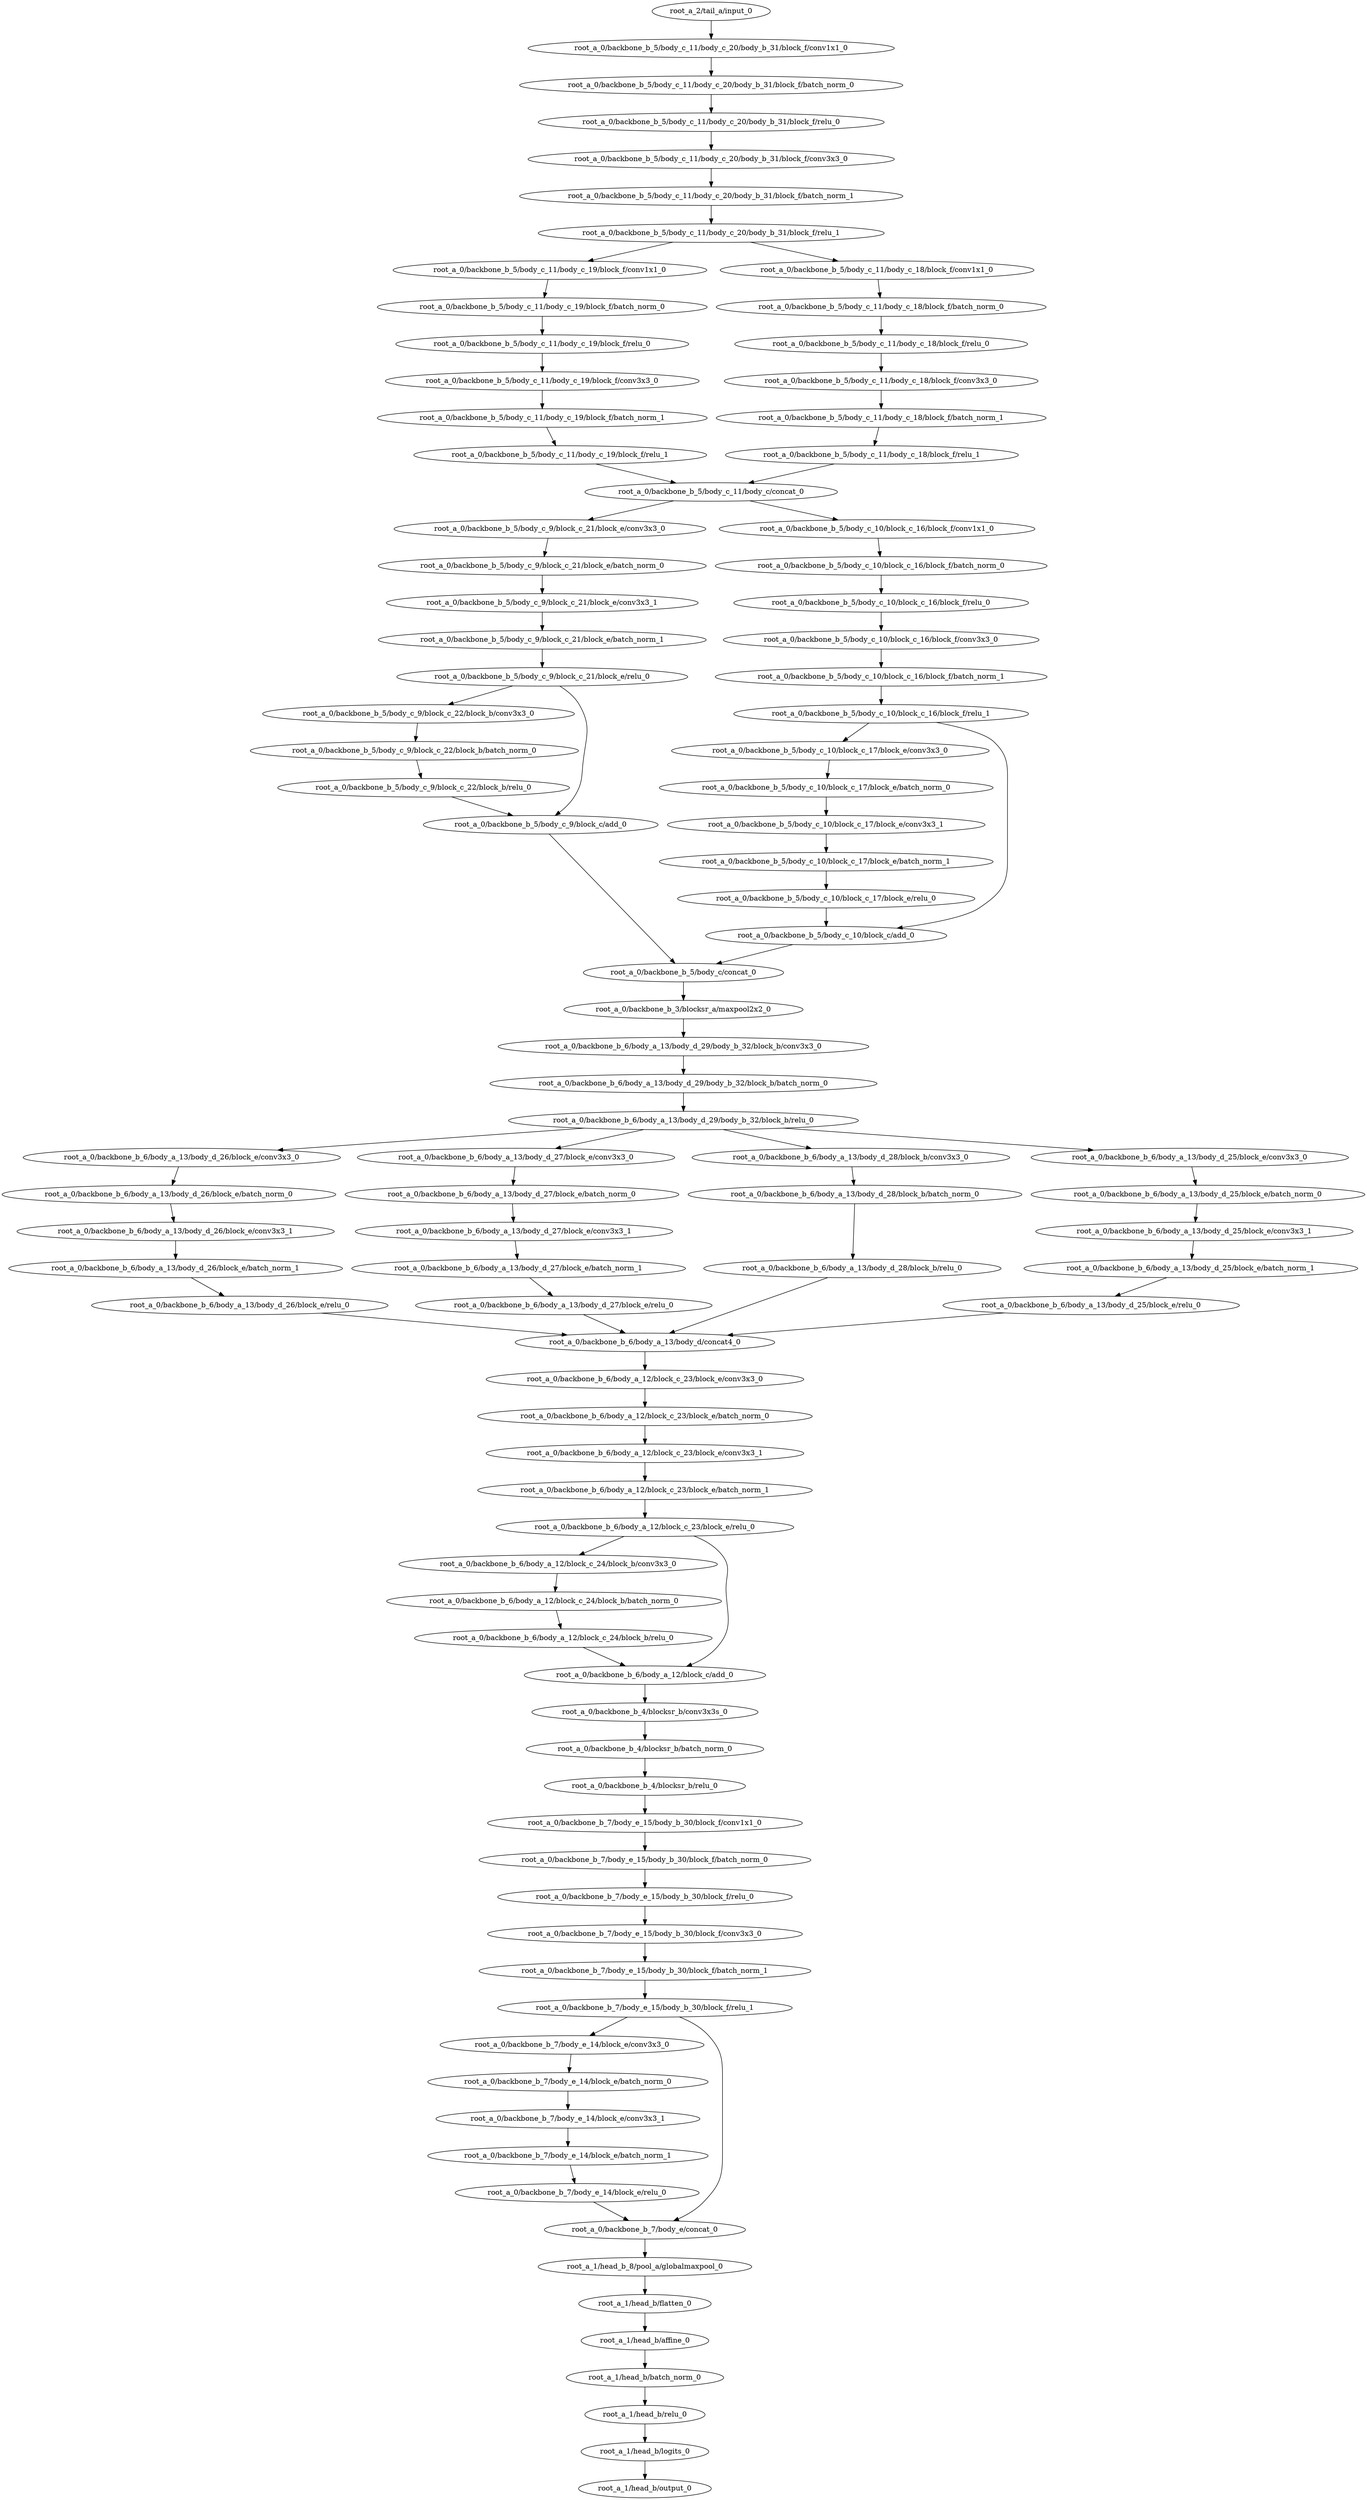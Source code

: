 digraph root_a {
	"root_a_2/tail_a/input_0"
	"root_a_0/backbone_b_5/body_c_11/body_c_20/body_b_31/block_f/conv1x1_0"
	"root_a_0/backbone_b_5/body_c_11/body_c_20/body_b_31/block_f/batch_norm_0"
	"root_a_0/backbone_b_5/body_c_11/body_c_20/body_b_31/block_f/relu_0"
	"root_a_0/backbone_b_5/body_c_11/body_c_20/body_b_31/block_f/conv3x3_0"
	"root_a_0/backbone_b_5/body_c_11/body_c_20/body_b_31/block_f/batch_norm_1"
	"root_a_0/backbone_b_5/body_c_11/body_c_20/body_b_31/block_f/relu_1"
	"root_a_0/backbone_b_5/body_c_11/body_c_19/block_f/conv1x1_0"
	"root_a_0/backbone_b_5/body_c_11/body_c_19/block_f/batch_norm_0"
	"root_a_0/backbone_b_5/body_c_11/body_c_19/block_f/relu_0"
	"root_a_0/backbone_b_5/body_c_11/body_c_19/block_f/conv3x3_0"
	"root_a_0/backbone_b_5/body_c_11/body_c_19/block_f/batch_norm_1"
	"root_a_0/backbone_b_5/body_c_11/body_c_19/block_f/relu_1"
	"root_a_0/backbone_b_5/body_c_11/body_c_18/block_f/conv1x1_0"
	"root_a_0/backbone_b_5/body_c_11/body_c_18/block_f/batch_norm_0"
	"root_a_0/backbone_b_5/body_c_11/body_c_18/block_f/relu_0"
	"root_a_0/backbone_b_5/body_c_11/body_c_18/block_f/conv3x3_0"
	"root_a_0/backbone_b_5/body_c_11/body_c_18/block_f/batch_norm_1"
	"root_a_0/backbone_b_5/body_c_11/body_c_18/block_f/relu_1"
	"root_a_0/backbone_b_5/body_c_11/body_c/concat_0"
	"root_a_0/backbone_b_5/body_c_9/block_c_21/block_e/conv3x3_0"
	"root_a_0/backbone_b_5/body_c_9/block_c_21/block_e/batch_norm_0"
	"root_a_0/backbone_b_5/body_c_9/block_c_21/block_e/conv3x3_1"
	"root_a_0/backbone_b_5/body_c_9/block_c_21/block_e/batch_norm_1"
	"root_a_0/backbone_b_5/body_c_9/block_c_21/block_e/relu_0"
	"root_a_0/backbone_b_5/body_c_9/block_c_22/block_b/conv3x3_0"
	"root_a_0/backbone_b_5/body_c_9/block_c_22/block_b/batch_norm_0"
	"root_a_0/backbone_b_5/body_c_9/block_c_22/block_b/relu_0"
	"root_a_0/backbone_b_5/body_c_9/block_c/add_0"
	"root_a_0/backbone_b_5/body_c_10/block_c_16/block_f/conv1x1_0"
	"root_a_0/backbone_b_5/body_c_10/block_c_16/block_f/batch_norm_0"
	"root_a_0/backbone_b_5/body_c_10/block_c_16/block_f/relu_0"
	"root_a_0/backbone_b_5/body_c_10/block_c_16/block_f/conv3x3_0"
	"root_a_0/backbone_b_5/body_c_10/block_c_16/block_f/batch_norm_1"
	"root_a_0/backbone_b_5/body_c_10/block_c_16/block_f/relu_1"
	"root_a_0/backbone_b_5/body_c_10/block_c_17/block_e/conv3x3_0"
	"root_a_0/backbone_b_5/body_c_10/block_c_17/block_e/batch_norm_0"
	"root_a_0/backbone_b_5/body_c_10/block_c_17/block_e/conv3x3_1"
	"root_a_0/backbone_b_5/body_c_10/block_c_17/block_e/batch_norm_1"
	"root_a_0/backbone_b_5/body_c_10/block_c_17/block_e/relu_0"
	"root_a_0/backbone_b_5/body_c_10/block_c/add_0"
	"root_a_0/backbone_b_5/body_c/concat_0"
	"root_a_0/backbone_b_3/blocksr_a/maxpool2x2_0"
	"root_a_0/backbone_b_6/body_a_13/body_d_29/body_b_32/block_b/conv3x3_0"
	"root_a_0/backbone_b_6/body_a_13/body_d_29/body_b_32/block_b/batch_norm_0"
	"root_a_0/backbone_b_6/body_a_13/body_d_29/body_b_32/block_b/relu_0"
	"root_a_0/backbone_b_6/body_a_13/body_d_26/block_e/conv3x3_0"
	"root_a_0/backbone_b_6/body_a_13/body_d_26/block_e/batch_norm_0"
	"root_a_0/backbone_b_6/body_a_13/body_d_26/block_e/conv3x3_1"
	"root_a_0/backbone_b_6/body_a_13/body_d_26/block_e/batch_norm_1"
	"root_a_0/backbone_b_6/body_a_13/body_d_26/block_e/relu_0"
	"root_a_0/backbone_b_6/body_a_13/body_d_27/block_e/conv3x3_0"
	"root_a_0/backbone_b_6/body_a_13/body_d_27/block_e/batch_norm_0"
	"root_a_0/backbone_b_6/body_a_13/body_d_27/block_e/conv3x3_1"
	"root_a_0/backbone_b_6/body_a_13/body_d_27/block_e/batch_norm_1"
	"root_a_0/backbone_b_6/body_a_13/body_d_27/block_e/relu_0"
	"root_a_0/backbone_b_6/body_a_13/body_d_28/block_b/conv3x3_0"
	"root_a_0/backbone_b_6/body_a_13/body_d_28/block_b/batch_norm_0"
	"root_a_0/backbone_b_6/body_a_13/body_d_28/block_b/relu_0"
	"root_a_0/backbone_b_6/body_a_13/body_d_25/block_e/conv3x3_0"
	"root_a_0/backbone_b_6/body_a_13/body_d_25/block_e/batch_norm_0"
	"root_a_0/backbone_b_6/body_a_13/body_d_25/block_e/conv3x3_1"
	"root_a_0/backbone_b_6/body_a_13/body_d_25/block_e/batch_norm_1"
	"root_a_0/backbone_b_6/body_a_13/body_d_25/block_e/relu_0"
	"root_a_0/backbone_b_6/body_a_13/body_d/concat4_0"
	"root_a_0/backbone_b_6/body_a_12/block_c_23/block_e/conv3x3_0"
	"root_a_0/backbone_b_6/body_a_12/block_c_23/block_e/batch_norm_0"
	"root_a_0/backbone_b_6/body_a_12/block_c_23/block_e/conv3x3_1"
	"root_a_0/backbone_b_6/body_a_12/block_c_23/block_e/batch_norm_1"
	"root_a_0/backbone_b_6/body_a_12/block_c_23/block_e/relu_0"
	"root_a_0/backbone_b_6/body_a_12/block_c_24/block_b/conv3x3_0"
	"root_a_0/backbone_b_6/body_a_12/block_c_24/block_b/batch_norm_0"
	"root_a_0/backbone_b_6/body_a_12/block_c_24/block_b/relu_0"
	"root_a_0/backbone_b_6/body_a_12/block_c/add_0"
	"root_a_0/backbone_b_4/blocksr_b/conv3x3s_0"
	"root_a_0/backbone_b_4/blocksr_b/batch_norm_0"
	"root_a_0/backbone_b_4/blocksr_b/relu_0"
	"root_a_0/backbone_b_7/body_e_15/body_b_30/block_f/conv1x1_0"
	"root_a_0/backbone_b_7/body_e_15/body_b_30/block_f/batch_norm_0"
	"root_a_0/backbone_b_7/body_e_15/body_b_30/block_f/relu_0"
	"root_a_0/backbone_b_7/body_e_15/body_b_30/block_f/conv3x3_0"
	"root_a_0/backbone_b_7/body_e_15/body_b_30/block_f/batch_norm_1"
	"root_a_0/backbone_b_7/body_e_15/body_b_30/block_f/relu_1"
	"root_a_0/backbone_b_7/body_e_14/block_e/conv3x3_0"
	"root_a_0/backbone_b_7/body_e_14/block_e/batch_norm_0"
	"root_a_0/backbone_b_7/body_e_14/block_e/conv3x3_1"
	"root_a_0/backbone_b_7/body_e_14/block_e/batch_norm_1"
	"root_a_0/backbone_b_7/body_e_14/block_e/relu_0"
	"root_a_0/backbone_b_7/body_e/concat_0"
	"root_a_1/head_b_8/pool_a/globalmaxpool_0"
	"root_a_1/head_b/flatten_0"
	"root_a_1/head_b/affine_0"
	"root_a_1/head_b/batch_norm_0"
	"root_a_1/head_b/relu_0"
	"root_a_1/head_b/logits_0"
	"root_a_1/head_b/output_0"

	"root_a_2/tail_a/input_0" -> "root_a_0/backbone_b_5/body_c_11/body_c_20/body_b_31/block_f/conv1x1_0"
	"root_a_0/backbone_b_5/body_c_11/body_c_20/body_b_31/block_f/conv1x1_0" -> "root_a_0/backbone_b_5/body_c_11/body_c_20/body_b_31/block_f/batch_norm_0"
	"root_a_0/backbone_b_5/body_c_11/body_c_20/body_b_31/block_f/batch_norm_0" -> "root_a_0/backbone_b_5/body_c_11/body_c_20/body_b_31/block_f/relu_0"
	"root_a_0/backbone_b_5/body_c_11/body_c_20/body_b_31/block_f/relu_0" -> "root_a_0/backbone_b_5/body_c_11/body_c_20/body_b_31/block_f/conv3x3_0"
	"root_a_0/backbone_b_5/body_c_11/body_c_20/body_b_31/block_f/conv3x3_0" -> "root_a_0/backbone_b_5/body_c_11/body_c_20/body_b_31/block_f/batch_norm_1"
	"root_a_0/backbone_b_5/body_c_11/body_c_20/body_b_31/block_f/batch_norm_1" -> "root_a_0/backbone_b_5/body_c_11/body_c_20/body_b_31/block_f/relu_1"
	"root_a_0/backbone_b_5/body_c_11/body_c_20/body_b_31/block_f/relu_1" -> "root_a_0/backbone_b_5/body_c_11/body_c_19/block_f/conv1x1_0"
	"root_a_0/backbone_b_5/body_c_11/body_c_19/block_f/conv1x1_0" -> "root_a_0/backbone_b_5/body_c_11/body_c_19/block_f/batch_norm_0"
	"root_a_0/backbone_b_5/body_c_11/body_c_19/block_f/batch_norm_0" -> "root_a_0/backbone_b_5/body_c_11/body_c_19/block_f/relu_0"
	"root_a_0/backbone_b_5/body_c_11/body_c_19/block_f/relu_0" -> "root_a_0/backbone_b_5/body_c_11/body_c_19/block_f/conv3x3_0"
	"root_a_0/backbone_b_5/body_c_11/body_c_19/block_f/conv3x3_0" -> "root_a_0/backbone_b_5/body_c_11/body_c_19/block_f/batch_norm_1"
	"root_a_0/backbone_b_5/body_c_11/body_c_19/block_f/batch_norm_1" -> "root_a_0/backbone_b_5/body_c_11/body_c_19/block_f/relu_1"
	"root_a_0/backbone_b_5/body_c_11/body_c_20/body_b_31/block_f/relu_1" -> "root_a_0/backbone_b_5/body_c_11/body_c_18/block_f/conv1x1_0"
	"root_a_0/backbone_b_5/body_c_11/body_c_18/block_f/conv1x1_0" -> "root_a_0/backbone_b_5/body_c_11/body_c_18/block_f/batch_norm_0"
	"root_a_0/backbone_b_5/body_c_11/body_c_18/block_f/batch_norm_0" -> "root_a_0/backbone_b_5/body_c_11/body_c_18/block_f/relu_0"
	"root_a_0/backbone_b_5/body_c_11/body_c_18/block_f/relu_0" -> "root_a_0/backbone_b_5/body_c_11/body_c_18/block_f/conv3x3_0"
	"root_a_0/backbone_b_5/body_c_11/body_c_18/block_f/conv3x3_0" -> "root_a_0/backbone_b_5/body_c_11/body_c_18/block_f/batch_norm_1"
	"root_a_0/backbone_b_5/body_c_11/body_c_18/block_f/batch_norm_1" -> "root_a_0/backbone_b_5/body_c_11/body_c_18/block_f/relu_1"
	"root_a_0/backbone_b_5/body_c_11/body_c_19/block_f/relu_1" -> "root_a_0/backbone_b_5/body_c_11/body_c/concat_0"
	"root_a_0/backbone_b_5/body_c_11/body_c_18/block_f/relu_1" -> "root_a_0/backbone_b_5/body_c_11/body_c/concat_0"
	"root_a_0/backbone_b_5/body_c_11/body_c/concat_0" -> "root_a_0/backbone_b_5/body_c_9/block_c_21/block_e/conv3x3_0"
	"root_a_0/backbone_b_5/body_c_9/block_c_21/block_e/conv3x3_0" -> "root_a_0/backbone_b_5/body_c_9/block_c_21/block_e/batch_norm_0"
	"root_a_0/backbone_b_5/body_c_9/block_c_21/block_e/batch_norm_0" -> "root_a_0/backbone_b_5/body_c_9/block_c_21/block_e/conv3x3_1"
	"root_a_0/backbone_b_5/body_c_9/block_c_21/block_e/conv3x3_1" -> "root_a_0/backbone_b_5/body_c_9/block_c_21/block_e/batch_norm_1"
	"root_a_0/backbone_b_5/body_c_9/block_c_21/block_e/batch_norm_1" -> "root_a_0/backbone_b_5/body_c_9/block_c_21/block_e/relu_0"
	"root_a_0/backbone_b_5/body_c_9/block_c_21/block_e/relu_0" -> "root_a_0/backbone_b_5/body_c_9/block_c_22/block_b/conv3x3_0"
	"root_a_0/backbone_b_5/body_c_9/block_c_22/block_b/conv3x3_0" -> "root_a_0/backbone_b_5/body_c_9/block_c_22/block_b/batch_norm_0"
	"root_a_0/backbone_b_5/body_c_9/block_c_22/block_b/batch_norm_0" -> "root_a_0/backbone_b_5/body_c_9/block_c_22/block_b/relu_0"
	"root_a_0/backbone_b_5/body_c_9/block_c_21/block_e/relu_0" -> "root_a_0/backbone_b_5/body_c_9/block_c/add_0"
	"root_a_0/backbone_b_5/body_c_9/block_c_22/block_b/relu_0" -> "root_a_0/backbone_b_5/body_c_9/block_c/add_0"
	"root_a_0/backbone_b_5/body_c_11/body_c/concat_0" -> "root_a_0/backbone_b_5/body_c_10/block_c_16/block_f/conv1x1_0"
	"root_a_0/backbone_b_5/body_c_10/block_c_16/block_f/conv1x1_0" -> "root_a_0/backbone_b_5/body_c_10/block_c_16/block_f/batch_norm_0"
	"root_a_0/backbone_b_5/body_c_10/block_c_16/block_f/batch_norm_0" -> "root_a_0/backbone_b_5/body_c_10/block_c_16/block_f/relu_0"
	"root_a_0/backbone_b_5/body_c_10/block_c_16/block_f/relu_0" -> "root_a_0/backbone_b_5/body_c_10/block_c_16/block_f/conv3x3_0"
	"root_a_0/backbone_b_5/body_c_10/block_c_16/block_f/conv3x3_0" -> "root_a_0/backbone_b_5/body_c_10/block_c_16/block_f/batch_norm_1"
	"root_a_0/backbone_b_5/body_c_10/block_c_16/block_f/batch_norm_1" -> "root_a_0/backbone_b_5/body_c_10/block_c_16/block_f/relu_1"
	"root_a_0/backbone_b_5/body_c_10/block_c_16/block_f/relu_1" -> "root_a_0/backbone_b_5/body_c_10/block_c_17/block_e/conv3x3_0"
	"root_a_0/backbone_b_5/body_c_10/block_c_17/block_e/conv3x3_0" -> "root_a_0/backbone_b_5/body_c_10/block_c_17/block_e/batch_norm_0"
	"root_a_0/backbone_b_5/body_c_10/block_c_17/block_e/batch_norm_0" -> "root_a_0/backbone_b_5/body_c_10/block_c_17/block_e/conv3x3_1"
	"root_a_0/backbone_b_5/body_c_10/block_c_17/block_e/conv3x3_1" -> "root_a_0/backbone_b_5/body_c_10/block_c_17/block_e/batch_norm_1"
	"root_a_0/backbone_b_5/body_c_10/block_c_17/block_e/batch_norm_1" -> "root_a_0/backbone_b_5/body_c_10/block_c_17/block_e/relu_0"
	"root_a_0/backbone_b_5/body_c_10/block_c_17/block_e/relu_0" -> "root_a_0/backbone_b_5/body_c_10/block_c/add_0"
	"root_a_0/backbone_b_5/body_c_10/block_c_16/block_f/relu_1" -> "root_a_0/backbone_b_5/body_c_10/block_c/add_0"
	"root_a_0/backbone_b_5/body_c_9/block_c/add_0" -> "root_a_0/backbone_b_5/body_c/concat_0"
	"root_a_0/backbone_b_5/body_c_10/block_c/add_0" -> "root_a_0/backbone_b_5/body_c/concat_0"
	"root_a_0/backbone_b_5/body_c/concat_0" -> "root_a_0/backbone_b_3/blocksr_a/maxpool2x2_0"
	"root_a_0/backbone_b_3/blocksr_a/maxpool2x2_0" -> "root_a_0/backbone_b_6/body_a_13/body_d_29/body_b_32/block_b/conv3x3_0"
	"root_a_0/backbone_b_6/body_a_13/body_d_29/body_b_32/block_b/conv3x3_0" -> "root_a_0/backbone_b_6/body_a_13/body_d_29/body_b_32/block_b/batch_norm_0"
	"root_a_0/backbone_b_6/body_a_13/body_d_29/body_b_32/block_b/batch_norm_0" -> "root_a_0/backbone_b_6/body_a_13/body_d_29/body_b_32/block_b/relu_0"
	"root_a_0/backbone_b_6/body_a_13/body_d_29/body_b_32/block_b/relu_0" -> "root_a_0/backbone_b_6/body_a_13/body_d_26/block_e/conv3x3_0"
	"root_a_0/backbone_b_6/body_a_13/body_d_26/block_e/conv3x3_0" -> "root_a_0/backbone_b_6/body_a_13/body_d_26/block_e/batch_norm_0"
	"root_a_0/backbone_b_6/body_a_13/body_d_26/block_e/batch_norm_0" -> "root_a_0/backbone_b_6/body_a_13/body_d_26/block_e/conv3x3_1"
	"root_a_0/backbone_b_6/body_a_13/body_d_26/block_e/conv3x3_1" -> "root_a_0/backbone_b_6/body_a_13/body_d_26/block_e/batch_norm_1"
	"root_a_0/backbone_b_6/body_a_13/body_d_26/block_e/batch_norm_1" -> "root_a_0/backbone_b_6/body_a_13/body_d_26/block_e/relu_0"
	"root_a_0/backbone_b_6/body_a_13/body_d_29/body_b_32/block_b/relu_0" -> "root_a_0/backbone_b_6/body_a_13/body_d_27/block_e/conv3x3_0"
	"root_a_0/backbone_b_6/body_a_13/body_d_27/block_e/conv3x3_0" -> "root_a_0/backbone_b_6/body_a_13/body_d_27/block_e/batch_norm_0"
	"root_a_0/backbone_b_6/body_a_13/body_d_27/block_e/batch_norm_0" -> "root_a_0/backbone_b_6/body_a_13/body_d_27/block_e/conv3x3_1"
	"root_a_0/backbone_b_6/body_a_13/body_d_27/block_e/conv3x3_1" -> "root_a_0/backbone_b_6/body_a_13/body_d_27/block_e/batch_norm_1"
	"root_a_0/backbone_b_6/body_a_13/body_d_27/block_e/batch_norm_1" -> "root_a_0/backbone_b_6/body_a_13/body_d_27/block_e/relu_0"
	"root_a_0/backbone_b_6/body_a_13/body_d_29/body_b_32/block_b/relu_0" -> "root_a_0/backbone_b_6/body_a_13/body_d_28/block_b/conv3x3_0"
	"root_a_0/backbone_b_6/body_a_13/body_d_28/block_b/conv3x3_0" -> "root_a_0/backbone_b_6/body_a_13/body_d_28/block_b/batch_norm_0"
	"root_a_0/backbone_b_6/body_a_13/body_d_28/block_b/batch_norm_0" -> "root_a_0/backbone_b_6/body_a_13/body_d_28/block_b/relu_0"
	"root_a_0/backbone_b_6/body_a_13/body_d_29/body_b_32/block_b/relu_0" -> "root_a_0/backbone_b_6/body_a_13/body_d_25/block_e/conv3x3_0"
	"root_a_0/backbone_b_6/body_a_13/body_d_25/block_e/conv3x3_0" -> "root_a_0/backbone_b_6/body_a_13/body_d_25/block_e/batch_norm_0"
	"root_a_0/backbone_b_6/body_a_13/body_d_25/block_e/batch_norm_0" -> "root_a_0/backbone_b_6/body_a_13/body_d_25/block_e/conv3x3_1"
	"root_a_0/backbone_b_6/body_a_13/body_d_25/block_e/conv3x3_1" -> "root_a_0/backbone_b_6/body_a_13/body_d_25/block_e/batch_norm_1"
	"root_a_0/backbone_b_6/body_a_13/body_d_25/block_e/batch_norm_1" -> "root_a_0/backbone_b_6/body_a_13/body_d_25/block_e/relu_0"
	"root_a_0/backbone_b_6/body_a_13/body_d_26/block_e/relu_0" -> "root_a_0/backbone_b_6/body_a_13/body_d/concat4_0"
	"root_a_0/backbone_b_6/body_a_13/body_d_27/block_e/relu_0" -> "root_a_0/backbone_b_6/body_a_13/body_d/concat4_0"
	"root_a_0/backbone_b_6/body_a_13/body_d_28/block_b/relu_0" -> "root_a_0/backbone_b_6/body_a_13/body_d/concat4_0"
	"root_a_0/backbone_b_6/body_a_13/body_d_25/block_e/relu_0" -> "root_a_0/backbone_b_6/body_a_13/body_d/concat4_0"
	"root_a_0/backbone_b_6/body_a_13/body_d/concat4_0" -> "root_a_0/backbone_b_6/body_a_12/block_c_23/block_e/conv3x3_0"
	"root_a_0/backbone_b_6/body_a_12/block_c_23/block_e/conv3x3_0" -> "root_a_0/backbone_b_6/body_a_12/block_c_23/block_e/batch_norm_0"
	"root_a_0/backbone_b_6/body_a_12/block_c_23/block_e/batch_norm_0" -> "root_a_0/backbone_b_6/body_a_12/block_c_23/block_e/conv3x3_1"
	"root_a_0/backbone_b_6/body_a_12/block_c_23/block_e/conv3x3_1" -> "root_a_0/backbone_b_6/body_a_12/block_c_23/block_e/batch_norm_1"
	"root_a_0/backbone_b_6/body_a_12/block_c_23/block_e/batch_norm_1" -> "root_a_0/backbone_b_6/body_a_12/block_c_23/block_e/relu_0"
	"root_a_0/backbone_b_6/body_a_12/block_c_23/block_e/relu_0" -> "root_a_0/backbone_b_6/body_a_12/block_c_24/block_b/conv3x3_0"
	"root_a_0/backbone_b_6/body_a_12/block_c_24/block_b/conv3x3_0" -> "root_a_0/backbone_b_6/body_a_12/block_c_24/block_b/batch_norm_0"
	"root_a_0/backbone_b_6/body_a_12/block_c_24/block_b/batch_norm_0" -> "root_a_0/backbone_b_6/body_a_12/block_c_24/block_b/relu_0"
	"root_a_0/backbone_b_6/body_a_12/block_c_24/block_b/relu_0" -> "root_a_0/backbone_b_6/body_a_12/block_c/add_0"
	"root_a_0/backbone_b_6/body_a_12/block_c_23/block_e/relu_0" -> "root_a_0/backbone_b_6/body_a_12/block_c/add_0"
	"root_a_0/backbone_b_6/body_a_12/block_c/add_0" -> "root_a_0/backbone_b_4/blocksr_b/conv3x3s_0"
	"root_a_0/backbone_b_4/blocksr_b/conv3x3s_0" -> "root_a_0/backbone_b_4/blocksr_b/batch_norm_0"
	"root_a_0/backbone_b_4/blocksr_b/batch_norm_0" -> "root_a_0/backbone_b_4/blocksr_b/relu_0"
	"root_a_0/backbone_b_4/blocksr_b/relu_0" -> "root_a_0/backbone_b_7/body_e_15/body_b_30/block_f/conv1x1_0"
	"root_a_0/backbone_b_7/body_e_15/body_b_30/block_f/conv1x1_0" -> "root_a_0/backbone_b_7/body_e_15/body_b_30/block_f/batch_norm_0"
	"root_a_0/backbone_b_7/body_e_15/body_b_30/block_f/batch_norm_0" -> "root_a_0/backbone_b_7/body_e_15/body_b_30/block_f/relu_0"
	"root_a_0/backbone_b_7/body_e_15/body_b_30/block_f/relu_0" -> "root_a_0/backbone_b_7/body_e_15/body_b_30/block_f/conv3x3_0"
	"root_a_0/backbone_b_7/body_e_15/body_b_30/block_f/conv3x3_0" -> "root_a_0/backbone_b_7/body_e_15/body_b_30/block_f/batch_norm_1"
	"root_a_0/backbone_b_7/body_e_15/body_b_30/block_f/batch_norm_1" -> "root_a_0/backbone_b_7/body_e_15/body_b_30/block_f/relu_1"
	"root_a_0/backbone_b_7/body_e_15/body_b_30/block_f/relu_1" -> "root_a_0/backbone_b_7/body_e_14/block_e/conv3x3_0"
	"root_a_0/backbone_b_7/body_e_14/block_e/conv3x3_0" -> "root_a_0/backbone_b_7/body_e_14/block_e/batch_norm_0"
	"root_a_0/backbone_b_7/body_e_14/block_e/batch_norm_0" -> "root_a_0/backbone_b_7/body_e_14/block_e/conv3x3_1"
	"root_a_0/backbone_b_7/body_e_14/block_e/conv3x3_1" -> "root_a_0/backbone_b_7/body_e_14/block_e/batch_norm_1"
	"root_a_0/backbone_b_7/body_e_14/block_e/batch_norm_1" -> "root_a_0/backbone_b_7/body_e_14/block_e/relu_0"
	"root_a_0/backbone_b_7/body_e_15/body_b_30/block_f/relu_1" -> "root_a_0/backbone_b_7/body_e/concat_0"
	"root_a_0/backbone_b_7/body_e_14/block_e/relu_0" -> "root_a_0/backbone_b_7/body_e/concat_0"
	"root_a_0/backbone_b_7/body_e/concat_0" -> "root_a_1/head_b_8/pool_a/globalmaxpool_0"
	"root_a_1/head_b_8/pool_a/globalmaxpool_0" -> "root_a_1/head_b/flatten_0"
	"root_a_1/head_b/flatten_0" -> "root_a_1/head_b/affine_0"
	"root_a_1/head_b/affine_0" -> "root_a_1/head_b/batch_norm_0"
	"root_a_1/head_b/batch_norm_0" -> "root_a_1/head_b/relu_0"
	"root_a_1/head_b/relu_0" -> "root_a_1/head_b/logits_0"
	"root_a_1/head_b/logits_0" -> "root_a_1/head_b/output_0"

}